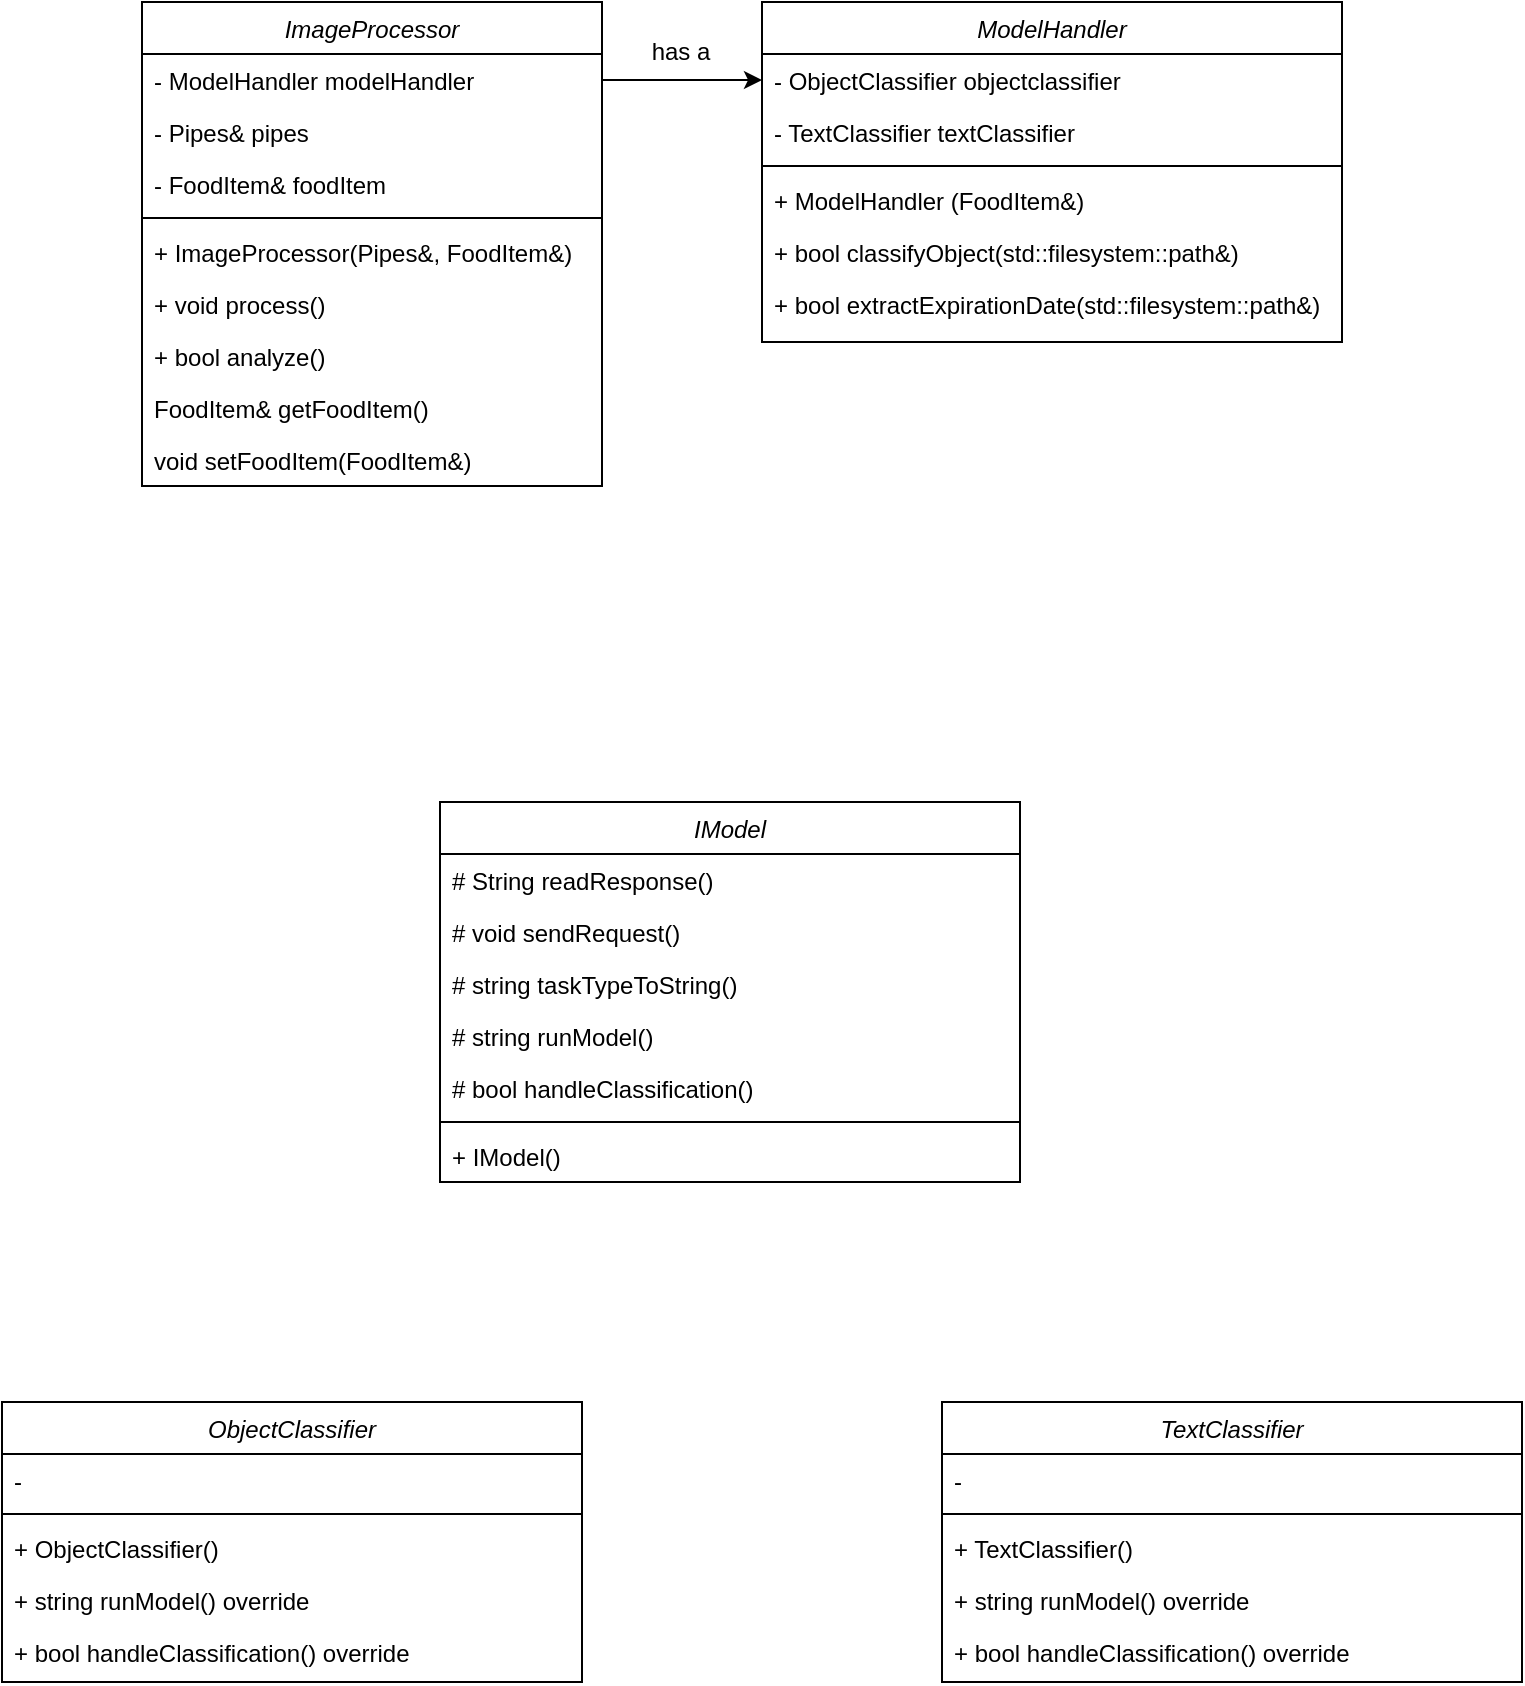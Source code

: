 <mxfile version="26.0.16">
  <diagram id="C5RBs43oDa-KdzZeNtuy" name="Page-1">
    <mxGraphModel dx="311" dy="376" grid="1" gridSize="10" guides="1" tooltips="1" connect="1" arrows="1" fold="1" page="1" pageScale="1" pageWidth="827" pageHeight="1169" math="0" shadow="0">
      <root>
        <mxCell id="WIyWlLk6GJQsqaUBKTNV-0" />
        <mxCell id="WIyWlLk6GJQsqaUBKTNV-1" parent="WIyWlLk6GJQsqaUBKTNV-0" />
        <mxCell id="zkfFHV4jXpPFQw0GAbJ--0" value="ImageProcessor" style="swimlane;fontStyle=2;align=center;verticalAlign=top;childLayout=stackLayout;horizontal=1;startSize=26;horizontalStack=0;resizeParent=1;resizeLast=0;collapsible=1;marginBottom=0;rounded=0;shadow=0;strokeWidth=1;" parent="WIyWlLk6GJQsqaUBKTNV-1" vertex="1">
          <mxGeometry x="120" y="30" width="230" height="242" as="geometry">
            <mxRectangle x="220" y="120" width="160" height="26" as="alternateBounds" />
          </mxGeometry>
        </mxCell>
        <mxCell id="zkfFHV4jXpPFQw0GAbJ--1" value="- ModelHandler modelHandler" style="text;align=left;verticalAlign=top;spacingLeft=4;spacingRight=4;overflow=hidden;rotatable=0;points=[[0,0.5],[1,0.5]];portConstraint=eastwest;" parent="zkfFHV4jXpPFQw0GAbJ--0" vertex="1">
          <mxGeometry y="26" width="230" height="26" as="geometry" />
        </mxCell>
        <mxCell id="zkfFHV4jXpPFQw0GAbJ--2" value="- Pipes&amp; pipes" style="text;align=left;verticalAlign=top;spacingLeft=4;spacingRight=4;overflow=hidden;rotatable=0;points=[[0,0.5],[1,0.5]];portConstraint=eastwest;rounded=0;shadow=0;html=0;" parent="zkfFHV4jXpPFQw0GAbJ--0" vertex="1">
          <mxGeometry y="52" width="230" height="26" as="geometry" />
        </mxCell>
        <mxCell id="zkfFHV4jXpPFQw0GAbJ--3" value="- FoodItem&amp; foodItem" style="text;align=left;verticalAlign=top;spacingLeft=4;spacingRight=4;overflow=hidden;rotatable=0;points=[[0,0.5],[1,0.5]];portConstraint=eastwest;rounded=0;shadow=0;html=0;" parent="zkfFHV4jXpPFQw0GAbJ--0" vertex="1">
          <mxGeometry y="78" width="230" height="26" as="geometry" />
        </mxCell>
        <mxCell id="zkfFHV4jXpPFQw0GAbJ--4" value="" style="line;html=1;strokeWidth=1;align=left;verticalAlign=middle;spacingTop=-1;spacingLeft=3;spacingRight=3;rotatable=0;labelPosition=right;points=[];portConstraint=eastwest;" parent="zkfFHV4jXpPFQw0GAbJ--0" vertex="1">
          <mxGeometry y="104" width="230" height="8" as="geometry" />
        </mxCell>
        <mxCell id="IjfdBKLUIZ9b7VgdfdgF-4" value="+ ImageProcessor(Pipes&amp;, FoodItem&amp;)" style="text;align=left;verticalAlign=top;spacingLeft=4;spacingRight=4;overflow=hidden;rotatable=0;points=[[0,0.5],[1,0.5]];portConstraint=eastwest;" parent="zkfFHV4jXpPFQw0GAbJ--0" vertex="1">
          <mxGeometry y="112" width="230" height="26" as="geometry" />
        </mxCell>
        <mxCell id="zkfFHV4jXpPFQw0GAbJ--5" value="+ void process()" style="text;align=left;verticalAlign=top;spacingLeft=4;spacingRight=4;overflow=hidden;rotatable=0;points=[[0,0.5],[1,0.5]];portConstraint=eastwest;" parent="zkfFHV4jXpPFQw0GAbJ--0" vertex="1">
          <mxGeometry y="138" width="230" height="26" as="geometry" />
        </mxCell>
        <mxCell id="IjfdBKLUIZ9b7VgdfdgF-1" value="+ bool analyze()" style="text;align=left;verticalAlign=top;spacingLeft=4;spacingRight=4;overflow=hidden;rotatable=0;points=[[0,0.5],[1,0.5]];portConstraint=eastwest;" parent="zkfFHV4jXpPFQw0GAbJ--0" vertex="1">
          <mxGeometry y="164" width="230" height="26" as="geometry" />
        </mxCell>
        <mxCell id="IjfdBKLUIZ9b7VgdfdgF-3" value="FoodItem&amp; getFoodItem()" style="text;align=left;verticalAlign=top;spacingLeft=4;spacingRight=4;overflow=hidden;rotatable=0;points=[[0,0.5],[1,0.5]];portConstraint=eastwest;" parent="zkfFHV4jXpPFQw0GAbJ--0" vertex="1">
          <mxGeometry y="190" width="230" height="26" as="geometry" />
        </mxCell>
        <mxCell id="IjfdBKLUIZ9b7VgdfdgF-2" value="void setFoodItem(FoodItem&amp;)" style="text;align=left;verticalAlign=top;spacingLeft=4;spacingRight=4;overflow=hidden;rotatable=0;points=[[0,0.5],[1,0.5]];portConstraint=eastwest;" parent="zkfFHV4jXpPFQw0GAbJ--0" vertex="1">
          <mxGeometry y="216" width="230" height="26" as="geometry" />
        </mxCell>
        <mxCell id="IjfdBKLUIZ9b7VgdfdgF-5" value="ModelHandler" style="swimlane;fontStyle=2;align=center;verticalAlign=top;childLayout=stackLayout;horizontal=1;startSize=26;horizontalStack=0;resizeParent=1;resizeLast=0;collapsible=1;marginBottom=0;rounded=0;shadow=0;strokeWidth=1;" parent="WIyWlLk6GJQsqaUBKTNV-1" vertex="1">
          <mxGeometry x="430" y="30" width="290" height="170" as="geometry">
            <mxRectangle x="220" y="120" width="160" height="26" as="alternateBounds" />
          </mxGeometry>
        </mxCell>
        <mxCell id="IjfdBKLUIZ9b7VgdfdgF-6" value="- ObjectClassifier objectclassifier" style="text;align=left;verticalAlign=top;spacingLeft=4;spacingRight=4;overflow=hidden;rotatable=0;points=[[0,0.5],[1,0.5]];portConstraint=eastwest;" parent="IjfdBKLUIZ9b7VgdfdgF-5" vertex="1">
          <mxGeometry y="26" width="290" height="26" as="geometry" />
        </mxCell>
        <mxCell id="IjfdBKLUIZ9b7VgdfdgF-7" value="- TextClassifier textClassifier" style="text;align=left;verticalAlign=top;spacingLeft=4;spacingRight=4;overflow=hidden;rotatable=0;points=[[0,0.5],[1,0.5]];portConstraint=eastwest;rounded=0;shadow=0;html=0;" parent="IjfdBKLUIZ9b7VgdfdgF-5" vertex="1">
          <mxGeometry y="52" width="290" height="26" as="geometry" />
        </mxCell>
        <mxCell id="IjfdBKLUIZ9b7VgdfdgF-9" value="" style="line;html=1;strokeWidth=1;align=left;verticalAlign=middle;spacingTop=-1;spacingLeft=3;spacingRight=3;rotatable=0;labelPosition=right;points=[];portConstraint=eastwest;" parent="IjfdBKLUIZ9b7VgdfdgF-5" vertex="1">
          <mxGeometry y="78" width="290" height="8" as="geometry" />
        </mxCell>
        <mxCell id="IjfdBKLUIZ9b7VgdfdgF-10" value="+ ModelHandler (FoodItem&amp;)" style="text;align=left;verticalAlign=top;spacingLeft=4;spacingRight=4;overflow=hidden;rotatable=0;points=[[0,0.5],[1,0.5]];portConstraint=eastwest;" parent="IjfdBKLUIZ9b7VgdfdgF-5" vertex="1">
          <mxGeometry y="86" width="290" height="26" as="geometry" />
        </mxCell>
        <mxCell id="IjfdBKLUIZ9b7VgdfdgF-11" value="+ bool classifyObject(std::filesystem::path&amp;)" style="text;align=left;verticalAlign=top;spacingLeft=4;spacingRight=4;overflow=hidden;rotatable=0;points=[[0,0.5],[1,0.5]];portConstraint=eastwest;" parent="IjfdBKLUIZ9b7VgdfdgF-5" vertex="1">
          <mxGeometry y="112" width="290" height="26" as="geometry" />
        </mxCell>
        <mxCell id="IjfdBKLUIZ9b7VgdfdgF-12" value="+ bool extractExpirationDate(std::filesystem::path&amp;)" style="text;align=left;verticalAlign=top;spacingLeft=4;spacingRight=4;overflow=hidden;rotatable=0;points=[[0,0.5],[1,0.5]];portConstraint=eastwest;" parent="IjfdBKLUIZ9b7VgdfdgF-5" vertex="1">
          <mxGeometry y="138" width="290" height="26" as="geometry" />
        </mxCell>
        <mxCell id="IjfdBKLUIZ9b7VgdfdgF-15" style="edgeStyle=orthogonalEdgeStyle;rounded=0;orthogonalLoop=1;jettySize=auto;html=1;entryX=0;entryY=0.5;entryDx=0;entryDy=0;" parent="WIyWlLk6GJQsqaUBKTNV-1" source="zkfFHV4jXpPFQw0GAbJ--1" target="IjfdBKLUIZ9b7VgdfdgF-6" edge="1">
          <mxGeometry relative="1" as="geometry" />
        </mxCell>
        <mxCell id="IjfdBKLUIZ9b7VgdfdgF-16" value="has a" style="text;html=1;align=center;verticalAlign=middle;resizable=0;points=[];autosize=1;strokeColor=none;fillColor=none;" parent="WIyWlLk6GJQsqaUBKTNV-1" vertex="1">
          <mxGeometry x="364" y="40" width="50" height="30" as="geometry" />
        </mxCell>
        <mxCell id="IjfdBKLUIZ9b7VgdfdgF-17" value="ObjectClassifier" style="swimlane;fontStyle=2;align=center;verticalAlign=top;childLayout=stackLayout;horizontal=1;startSize=26;horizontalStack=0;resizeParent=1;resizeLast=0;collapsible=1;marginBottom=0;rounded=0;shadow=0;strokeWidth=1;" parent="WIyWlLk6GJQsqaUBKTNV-1" vertex="1">
          <mxGeometry x="50" y="730" width="290" height="140" as="geometry">
            <mxRectangle x="220" y="120" width="160" height="26" as="alternateBounds" />
          </mxGeometry>
        </mxCell>
        <mxCell id="IjfdBKLUIZ9b7VgdfdgF-19" value="-" style="text;align=left;verticalAlign=top;spacingLeft=4;spacingRight=4;overflow=hidden;rotatable=0;points=[[0,0.5],[1,0.5]];portConstraint=eastwest;rounded=0;shadow=0;html=0;" parent="IjfdBKLUIZ9b7VgdfdgF-17" vertex="1">
          <mxGeometry y="26" width="290" height="26" as="geometry" />
        </mxCell>
        <mxCell id="IjfdBKLUIZ9b7VgdfdgF-20" value="" style="line;html=1;strokeWidth=1;align=left;verticalAlign=middle;spacingTop=-1;spacingLeft=3;spacingRight=3;rotatable=0;labelPosition=right;points=[];portConstraint=eastwest;" parent="IjfdBKLUIZ9b7VgdfdgF-17" vertex="1">
          <mxGeometry y="52" width="290" height="8" as="geometry" />
        </mxCell>
        <mxCell id="IjfdBKLUIZ9b7VgdfdgF-21" value="+ ObjectClassifier()" style="text;align=left;verticalAlign=top;spacingLeft=4;spacingRight=4;overflow=hidden;rotatable=0;points=[[0,0.5],[1,0.5]];portConstraint=eastwest;" parent="IjfdBKLUIZ9b7VgdfdgF-17" vertex="1">
          <mxGeometry y="60" width="290" height="26" as="geometry" />
        </mxCell>
        <mxCell id="IjfdBKLUIZ9b7VgdfdgF-22" value="+ string runModel() override" style="text;align=left;verticalAlign=top;spacingLeft=4;spacingRight=4;overflow=hidden;rotatable=0;points=[[0,0.5],[1,0.5]];portConstraint=eastwest;" parent="IjfdBKLUIZ9b7VgdfdgF-17" vertex="1">
          <mxGeometry y="86" width="290" height="26" as="geometry" />
        </mxCell>
        <mxCell id="IjfdBKLUIZ9b7VgdfdgF-23" value="+ bool handleClassification() override" style="text;align=left;verticalAlign=top;spacingLeft=4;spacingRight=4;overflow=hidden;rotatable=0;points=[[0,0.5],[1,0.5]];portConstraint=eastwest;" parent="IjfdBKLUIZ9b7VgdfdgF-17" vertex="1">
          <mxGeometry y="112" width="290" height="26" as="geometry" />
        </mxCell>
        <mxCell id="IjfdBKLUIZ9b7VgdfdgF-24" value="TextClassifier" style="swimlane;fontStyle=2;align=center;verticalAlign=top;childLayout=stackLayout;horizontal=1;startSize=26;horizontalStack=0;resizeParent=1;resizeLast=0;collapsible=1;marginBottom=0;rounded=0;shadow=0;strokeWidth=1;" parent="WIyWlLk6GJQsqaUBKTNV-1" vertex="1">
          <mxGeometry x="520" y="730" width="290" height="140" as="geometry">
            <mxRectangle x="220" y="120" width="160" height="26" as="alternateBounds" />
          </mxGeometry>
        </mxCell>
        <mxCell id="IjfdBKLUIZ9b7VgdfdgF-25" value="-" style="text;align=left;verticalAlign=top;spacingLeft=4;spacingRight=4;overflow=hidden;rotatable=0;points=[[0,0.5],[1,0.5]];portConstraint=eastwest;" parent="IjfdBKLUIZ9b7VgdfdgF-24" vertex="1">
          <mxGeometry y="26" width="290" height="26" as="geometry" />
        </mxCell>
        <mxCell id="IjfdBKLUIZ9b7VgdfdgF-27" value="" style="line;html=1;strokeWidth=1;align=left;verticalAlign=middle;spacingTop=-1;spacingLeft=3;spacingRight=3;rotatable=0;labelPosition=right;points=[];portConstraint=eastwest;" parent="IjfdBKLUIZ9b7VgdfdgF-24" vertex="1">
          <mxGeometry y="52" width="290" height="8" as="geometry" />
        </mxCell>
        <mxCell id="IjfdBKLUIZ9b7VgdfdgF-28" value="+ TextClassifier()" style="text;align=left;verticalAlign=top;spacingLeft=4;spacingRight=4;overflow=hidden;rotatable=0;points=[[0,0.5],[1,0.5]];portConstraint=eastwest;" parent="IjfdBKLUIZ9b7VgdfdgF-24" vertex="1">
          <mxGeometry y="60" width="290" height="26" as="geometry" />
        </mxCell>
        <mxCell id="IjfdBKLUIZ9b7VgdfdgF-29" value="+ string runModel() override" style="text;align=left;verticalAlign=top;spacingLeft=4;spacingRight=4;overflow=hidden;rotatable=0;points=[[0,0.5],[1,0.5]];portConstraint=eastwest;" parent="IjfdBKLUIZ9b7VgdfdgF-24" vertex="1">
          <mxGeometry y="86" width="290" height="26" as="geometry" />
        </mxCell>
        <mxCell id="IjfdBKLUIZ9b7VgdfdgF-30" value="+ bool handleClassification() override" style="text;align=left;verticalAlign=top;spacingLeft=4;spacingRight=4;overflow=hidden;rotatable=0;points=[[0,0.5],[1,0.5]];portConstraint=eastwest;" parent="IjfdBKLUIZ9b7VgdfdgF-24" vertex="1">
          <mxGeometry y="112" width="290" height="26" as="geometry" />
        </mxCell>
        <mxCell id="IjfdBKLUIZ9b7VgdfdgF-31" value="IModel" style="swimlane;fontStyle=2;align=center;verticalAlign=top;childLayout=stackLayout;horizontal=1;startSize=26;horizontalStack=0;resizeParent=1;resizeLast=0;collapsible=1;marginBottom=0;rounded=0;shadow=0;strokeWidth=1;" parent="WIyWlLk6GJQsqaUBKTNV-1" vertex="1">
          <mxGeometry x="269" y="430" width="290" height="190" as="geometry">
            <mxRectangle x="220" y="120" width="160" height="26" as="alternateBounds" />
          </mxGeometry>
        </mxCell>
        <mxCell id="IjfdBKLUIZ9b7VgdfdgF-32" value="# String readResponse()" style="text;align=left;verticalAlign=top;spacingLeft=4;spacingRight=4;overflow=hidden;rotatable=0;points=[[0,0.5],[1,0.5]];portConstraint=eastwest;" parent="IjfdBKLUIZ9b7VgdfdgF-31" vertex="1">
          <mxGeometry y="26" width="290" height="26" as="geometry" />
        </mxCell>
        <mxCell id="o1sSPJmkzinJaNMtt3Im-2" value="# void sendRequest()" style="text;align=left;verticalAlign=top;spacingLeft=4;spacingRight=4;overflow=hidden;rotatable=0;points=[[0,0.5],[1,0.5]];portConstraint=eastwest;" vertex="1" parent="IjfdBKLUIZ9b7VgdfdgF-31">
          <mxGeometry y="52" width="290" height="26" as="geometry" />
        </mxCell>
        <mxCell id="o1sSPJmkzinJaNMtt3Im-1" value="# string taskTypeToString()" style="text;align=left;verticalAlign=top;spacingLeft=4;spacingRight=4;overflow=hidden;rotatable=0;points=[[0,0.5],[1,0.5]];portConstraint=eastwest;" vertex="1" parent="IjfdBKLUIZ9b7VgdfdgF-31">
          <mxGeometry y="78" width="290" height="26" as="geometry" />
        </mxCell>
        <mxCell id="o1sSPJmkzinJaNMtt3Im-0" value="# string runModel()" style="text;align=left;verticalAlign=top;spacingLeft=4;spacingRight=4;overflow=hidden;rotatable=0;points=[[0,0.5],[1,0.5]];portConstraint=eastwest;" vertex="1" parent="IjfdBKLUIZ9b7VgdfdgF-31">
          <mxGeometry y="104" width="290" height="26" as="geometry" />
        </mxCell>
        <mxCell id="IjfdBKLUIZ9b7VgdfdgF-33" value="# bool handleClassification()" style="text;align=left;verticalAlign=top;spacingLeft=4;spacingRight=4;overflow=hidden;rotatable=0;points=[[0,0.5],[1,0.5]];portConstraint=eastwest;rounded=0;shadow=0;html=0;" parent="IjfdBKLUIZ9b7VgdfdgF-31" vertex="1">
          <mxGeometry y="130" width="290" height="26" as="geometry" />
        </mxCell>
        <mxCell id="IjfdBKLUIZ9b7VgdfdgF-34" value="" style="line;html=1;strokeWidth=1;align=left;verticalAlign=middle;spacingTop=-1;spacingLeft=3;spacingRight=3;rotatable=0;labelPosition=right;points=[];portConstraint=eastwest;" parent="IjfdBKLUIZ9b7VgdfdgF-31" vertex="1">
          <mxGeometry y="156" width="290" height="8" as="geometry" />
        </mxCell>
        <mxCell id="IjfdBKLUIZ9b7VgdfdgF-35" value="+ IModel()" style="text;align=left;verticalAlign=top;spacingLeft=4;spacingRight=4;overflow=hidden;rotatable=0;points=[[0,0.5],[1,0.5]];portConstraint=eastwest;" parent="IjfdBKLUIZ9b7VgdfdgF-31" vertex="1">
          <mxGeometry y="164" width="290" height="26" as="geometry" />
        </mxCell>
      </root>
    </mxGraphModel>
  </diagram>
</mxfile>
